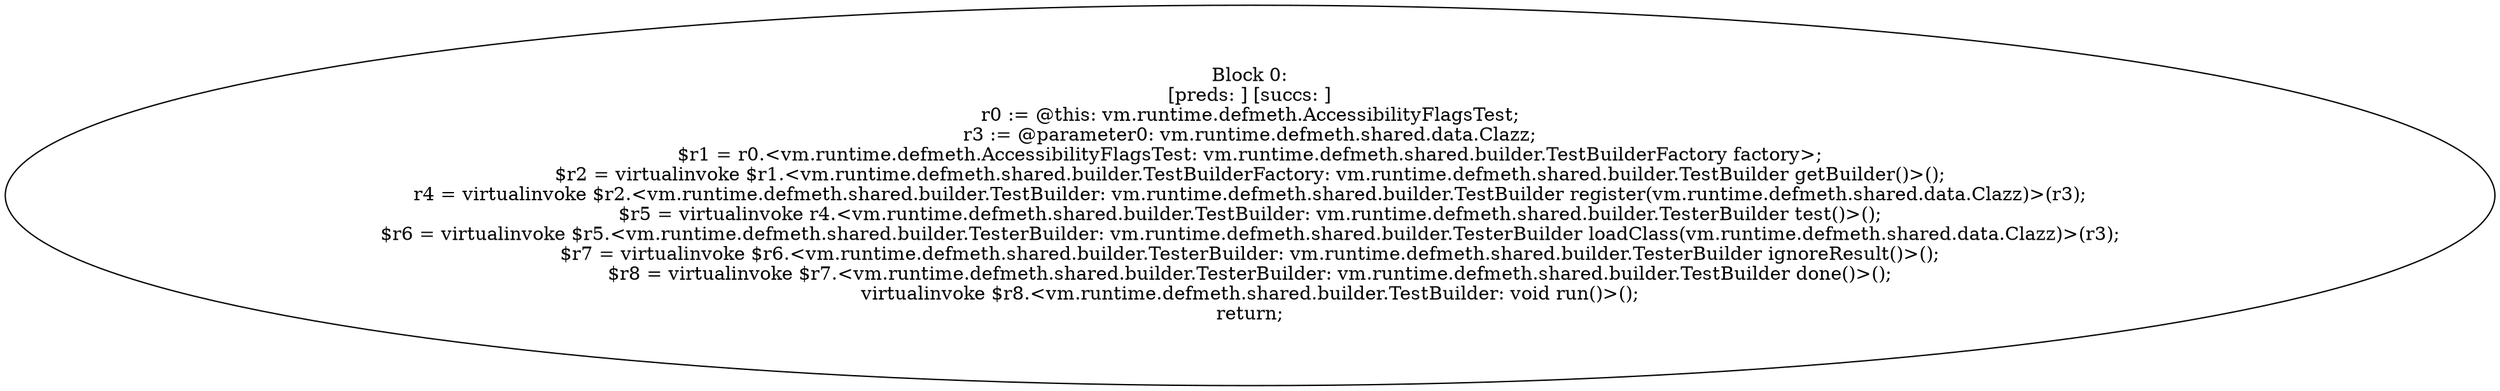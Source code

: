 digraph "unitGraph" {
    "Block 0:
[preds: ] [succs: ]
r0 := @this: vm.runtime.defmeth.AccessibilityFlagsTest;
r3 := @parameter0: vm.runtime.defmeth.shared.data.Clazz;
$r1 = r0.<vm.runtime.defmeth.AccessibilityFlagsTest: vm.runtime.defmeth.shared.builder.TestBuilderFactory factory>;
$r2 = virtualinvoke $r1.<vm.runtime.defmeth.shared.builder.TestBuilderFactory: vm.runtime.defmeth.shared.builder.TestBuilder getBuilder()>();
r4 = virtualinvoke $r2.<vm.runtime.defmeth.shared.builder.TestBuilder: vm.runtime.defmeth.shared.builder.TestBuilder register(vm.runtime.defmeth.shared.data.Clazz)>(r3);
$r5 = virtualinvoke r4.<vm.runtime.defmeth.shared.builder.TestBuilder: vm.runtime.defmeth.shared.builder.TesterBuilder test()>();
$r6 = virtualinvoke $r5.<vm.runtime.defmeth.shared.builder.TesterBuilder: vm.runtime.defmeth.shared.builder.TesterBuilder loadClass(vm.runtime.defmeth.shared.data.Clazz)>(r3);
$r7 = virtualinvoke $r6.<vm.runtime.defmeth.shared.builder.TesterBuilder: vm.runtime.defmeth.shared.builder.TesterBuilder ignoreResult()>();
$r8 = virtualinvoke $r7.<vm.runtime.defmeth.shared.builder.TesterBuilder: vm.runtime.defmeth.shared.builder.TestBuilder done()>();
virtualinvoke $r8.<vm.runtime.defmeth.shared.builder.TestBuilder: void run()>();
return;
"
}
